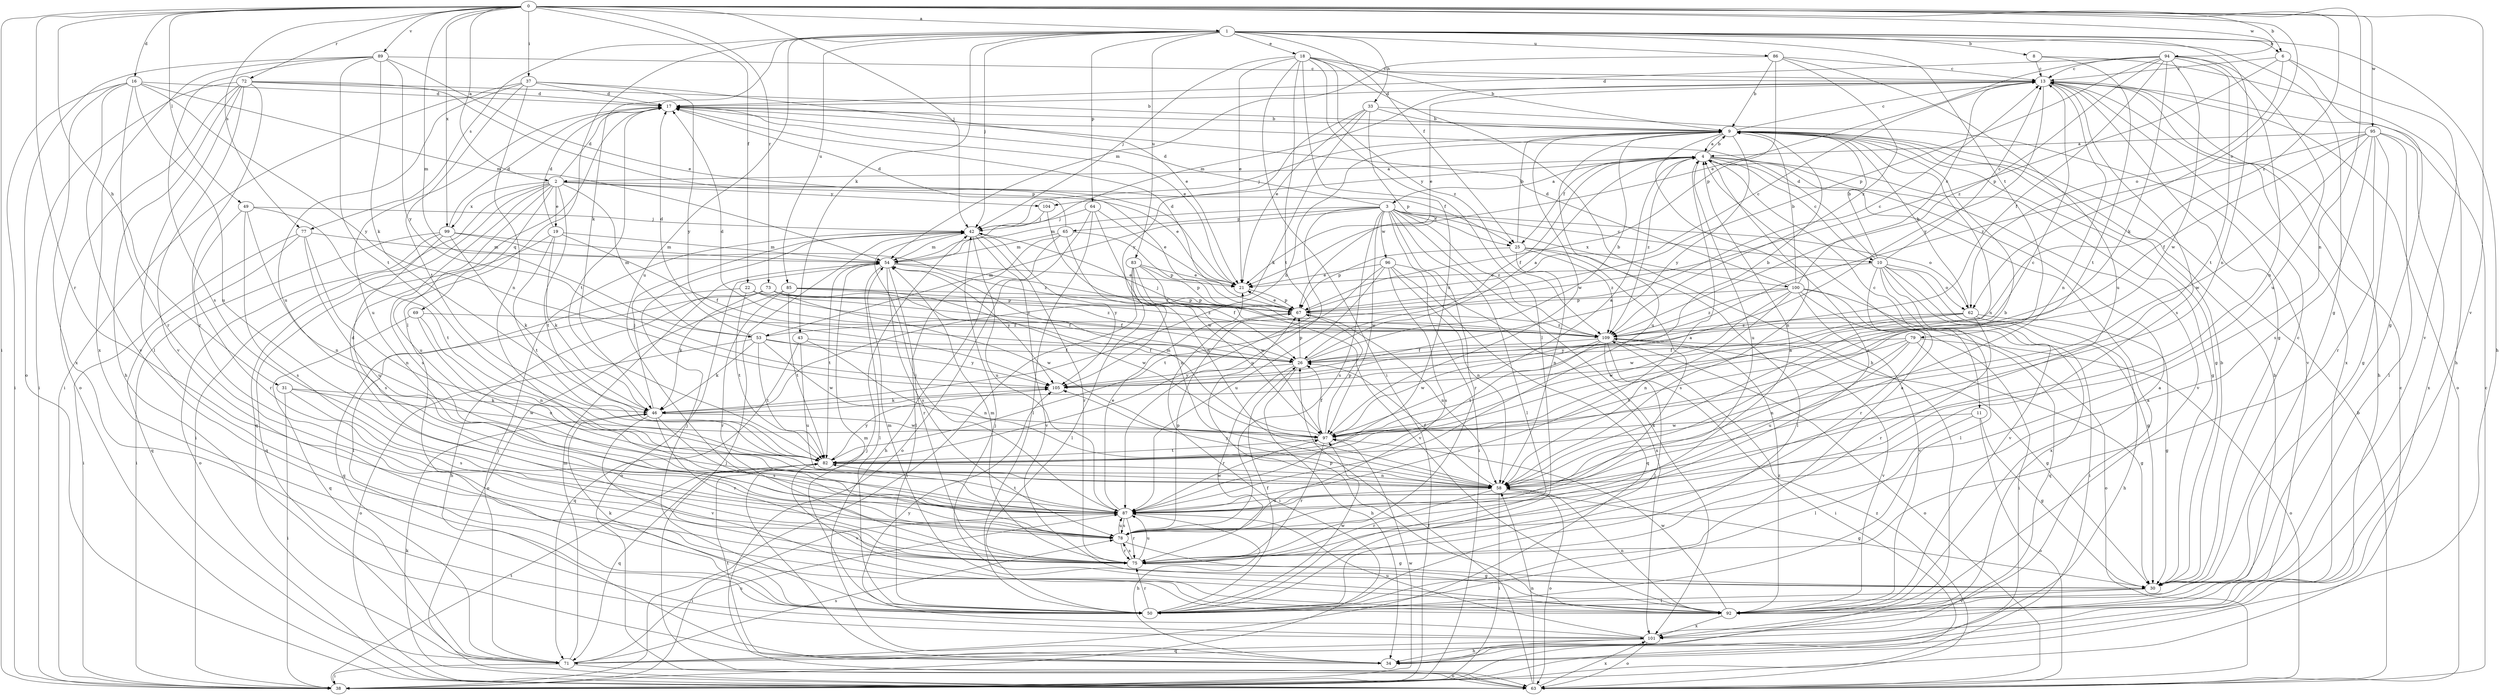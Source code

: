strict digraph  {
0;
1;
2;
3;
4;
6;
8;
9;
10;
11;
13;
16;
17;
18;
19;
21;
22;
25;
26;
30;
31;
33;
34;
37;
38;
42;
43;
46;
49;
50;
53;
54;
58;
62;
63;
64;
65;
67;
69;
71;
72;
73;
75;
77;
78;
79;
82;
83;
85;
86;
87;
89;
92;
94;
95;
96;
97;
99;
100;
101;
104;
105;
109;
0 -> 1  [label=a];
0 -> 2  [label=a];
0 -> 6  [label=b];
0 -> 16  [label=d];
0 -> 22  [label=f];
0 -> 31  [label=h];
0 -> 37  [label=i];
0 -> 38  [label=i];
0 -> 42  [label=j];
0 -> 49  [label=l];
0 -> 53  [label=m];
0 -> 58  [label=n];
0 -> 62  [label=o];
0 -> 72  [label=r];
0 -> 73  [label=r];
0 -> 75  [label=r];
0 -> 77  [label=s];
0 -> 89  [label=v];
0 -> 92  [label=v];
0 -> 94  [label=w];
0 -> 95  [label=w];
0 -> 99  [label=x];
0 -> 109  [label=z];
1 -> 6  [label=b];
1 -> 8  [label=b];
1 -> 18  [label=e];
1 -> 25  [label=f];
1 -> 30  [label=g];
1 -> 33  [label=h];
1 -> 34  [label=h];
1 -> 42  [label=j];
1 -> 43  [label=k];
1 -> 46  [label=k];
1 -> 50  [label=l];
1 -> 58  [label=n];
1 -> 64  [label=p];
1 -> 77  [label=s];
1 -> 79  [label=t];
1 -> 83  [label=u];
1 -> 85  [label=u];
1 -> 86  [label=u];
1 -> 87  [label=u];
2 -> 17  [label=d];
2 -> 19  [label=e];
2 -> 21  [label=e];
2 -> 25  [label=f];
2 -> 38  [label=i];
2 -> 53  [label=m];
2 -> 69  [label=q];
2 -> 71  [label=q];
2 -> 78  [label=s];
2 -> 82  [label=t];
2 -> 87  [label=u];
2 -> 99  [label=x];
2 -> 104  [label=y];
3 -> 10  [label=c];
3 -> 17  [label=d];
3 -> 25  [label=f];
3 -> 38  [label=i];
3 -> 50  [label=l];
3 -> 53  [label=m];
3 -> 54  [label=m];
3 -> 62  [label=o];
3 -> 65  [label=p];
3 -> 75  [label=r];
3 -> 78  [label=s];
3 -> 87  [label=u];
3 -> 96  [label=w];
3 -> 97  [label=w];
3 -> 100  [label=x];
3 -> 101  [label=x];
3 -> 109  [label=z];
4 -> 2  [label=a];
4 -> 3  [label=a];
4 -> 9  [label=b];
4 -> 10  [label=c];
4 -> 11  [label=c];
4 -> 25  [label=f];
4 -> 26  [label=f];
4 -> 30  [label=g];
4 -> 58  [label=n];
4 -> 87  [label=u];
4 -> 92  [label=v];
4 -> 104  [label=y];
4 -> 109  [label=z];
6 -> 13  [label=c];
6 -> 30  [label=g];
6 -> 62  [label=o];
6 -> 67  [label=p];
6 -> 92  [label=v];
8 -> 13  [label=c];
8 -> 34  [label=h];
8 -> 82  [label=t];
9 -> 4  [label=a];
9 -> 13  [label=c];
9 -> 30  [label=g];
9 -> 42  [label=j];
9 -> 58  [label=n];
9 -> 75  [label=r];
9 -> 87  [label=u];
9 -> 97  [label=w];
9 -> 105  [label=y];
10 -> 9  [label=b];
10 -> 13  [label=c];
10 -> 17  [label=d];
10 -> 21  [label=e];
10 -> 30  [label=g];
10 -> 38  [label=i];
10 -> 50  [label=l];
10 -> 62  [label=o];
10 -> 75  [label=r];
10 -> 92  [label=v];
10 -> 101  [label=x];
11 -> 30  [label=g];
11 -> 50  [label=l];
11 -> 63  [label=o];
11 -> 97  [label=w];
13 -> 17  [label=d];
13 -> 21  [label=e];
13 -> 30  [label=g];
13 -> 34  [label=h];
13 -> 54  [label=m];
13 -> 58  [label=n];
13 -> 63  [label=o];
13 -> 78  [label=s];
13 -> 101  [label=x];
13 -> 105  [label=y];
16 -> 17  [label=d];
16 -> 38  [label=i];
16 -> 54  [label=m];
16 -> 75  [label=r];
16 -> 87  [label=u];
16 -> 92  [label=v];
16 -> 101  [label=x];
16 -> 105  [label=y];
17 -> 9  [label=b];
17 -> 21  [label=e];
17 -> 82  [label=t];
17 -> 87  [label=u];
18 -> 9  [label=b];
18 -> 13  [label=c];
18 -> 21  [label=e];
18 -> 34  [label=h];
18 -> 38  [label=i];
18 -> 42  [label=j];
18 -> 50  [label=l];
18 -> 82  [label=t];
18 -> 87  [label=u];
18 -> 109  [label=z];
19 -> 17  [label=d];
19 -> 26  [label=f];
19 -> 46  [label=k];
19 -> 54  [label=m];
19 -> 71  [label=q];
19 -> 82  [label=t];
21 -> 67  [label=p];
22 -> 26  [label=f];
22 -> 50  [label=l];
22 -> 67  [label=p];
22 -> 82  [label=t];
22 -> 109  [label=z];
25 -> 9  [label=b];
25 -> 50  [label=l];
25 -> 58  [label=n];
25 -> 67  [label=p];
25 -> 78  [label=s];
25 -> 109  [label=z];
26 -> 4  [label=a];
26 -> 9  [label=b];
26 -> 17  [label=d];
26 -> 34  [label=h];
26 -> 67  [label=p];
26 -> 75  [label=r];
26 -> 105  [label=y];
30 -> 9  [label=b];
30 -> 13  [label=c];
30 -> 50  [label=l];
30 -> 54  [label=m];
30 -> 92  [label=v];
31 -> 38  [label=i];
31 -> 46  [label=k];
31 -> 78  [label=s];
31 -> 97  [label=w];
33 -> 9  [label=b];
33 -> 21  [label=e];
33 -> 46  [label=k];
33 -> 67  [label=p];
33 -> 92  [label=v];
33 -> 105  [label=y];
34 -> 42  [label=j];
34 -> 82  [label=t];
37 -> 17  [label=d];
37 -> 21  [label=e];
37 -> 38  [label=i];
37 -> 58  [label=n];
37 -> 82  [label=t];
37 -> 87  [label=u];
37 -> 105  [label=y];
38 -> 13  [label=c];
38 -> 82  [label=t];
38 -> 97  [label=w];
42 -> 54  [label=m];
42 -> 75  [label=r];
42 -> 87  [label=u];
42 -> 92  [label=v];
42 -> 105  [label=y];
43 -> 26  [label=f];
43 -> 58  [label=n];
43 -> 71  [label=q];
43 -> 87  [label=u];
46 -> 9  [label=b];
46 -> 42  [label=j];
46 -> 75  [label=r];
46 -> 78  [label=s];
46 -> 92  [label=v];
46 -> 97  [label=w];
49 -> 42  [label=j];
49 -> 58  [label=n];
49 -> 75  [label=r];
49 -> 78  [label=s];
49 -> 82  [label=t];
50 -> 4  [label=a];
50 -> 26  [label=f];
50 -> 42  [label=j];
50 -> 46  [label=k];
50 -> 54  [label=m];
50 -> 75  [label=r];
50 -> 97  [label=w];
53 -> 13  [label=c];
53 -> 17  [label=d];
53 -> 26  [label=f];
53 -> 46  [label=k];
53 -> 63  [label=o];
53 -> 82  [label=t];
53 -> 97  [label=w];
53 -> 105  [label=y];
54 -> 21  [label=e];
54 -> 50  [label=l];
54 -> 63  [label=o];
54 -> 75  [label=r];
54 -> 78  [label=s];
54 -> 82  [label=t];
54 -> 105  [label=y];
54 -> 109  [label=z];
58 -> 9  [label=b];
58 -> 26  [label=f];
58 -> 30  [label=g];
58 -> 38  [label=i];
58 -> 63  [label=o];
58 -> 75  [label=r];
58 -> 87  [label=u];
58 -> 105  [label=y];
62 -> 9  [label=b];
62 -> 30  [label=g];
62 -> 34  [label=h];
62 -> 75  [label=r];
62 -> 97  [label=w];
62 -> 105  [label=y];
62 -> 109  [label=z];
63 -> 9  [label=b];
63 -> 13  [label=c];
63 -> 26  [label=f];
63 -> 42  [label=j];
63 -> 46  [label=k];
63 -> 58  [label=n];
63 -> 101  [label=x];
63 -> 109  [label=z];
64 -> 21  [label=e];
64 -> 42  [label=j];
64 -> 50  [label=l];
64 -> 58  [label=n];
64 -> 63  [label=o];
65 -> 17  [label=d];
65 -> 34  [label=h];
65 -> 50  [label=l];
65 -> 54  [label=m];
65 -> 58  [label=n];
65 -> 67  [label=p];
67 -> 13  [label=c];
67 -> 17  [label=d];
67 -> 21  [label=e];
67 -> 38  [label=i];
67 -> 58  [label=n];
67 -> 109  [label=z];
69 -> 58  [label=n];
69 -> 71  [label=q];
69 -> 87  [label=u];
69 -> 109  [label=z];
71 -> 38  [label=i];
71 -> 42  [label=j];
71 -> 54  [label=m];
71 -> 63  [label=o];
71 -> 78  [label=s];
71 -> 87  [label=u];
72 -> 9  [label=b];
72 -> 17  [label=d];
72 -> 34  [label=h];
72 -> 38  [label=i];
72 -> 50  [label=l];
72 -> 63  [label=o];
72 -> 67  [label=p];
72 -> 75  [label=r];
72 -> 92  [label=v];
73 -> 26  [label=f];
73 -> 34  [label=h];
73 -> 46  [label=k];
73 -> 67  [label=p];
73 -> 71  [label=q];
73 -> 97  [label=w];
73 -> 109  [label=z];
75 -> 17  [label=d];
75 -> 30  [label=g];
75 -> 54  [label=m];
75 -> 78  [label=s];
75 -> 87  [label=u];
77 -> 38  [label=i];
77 -> 54  [label=m];
77 -> 58  [label=n];
77 -> 71  [label=q];
77 -> 87  [label=u];
78 -> 4  [label=a];
78 -> 30  [label=g];
78 -> 67  [label=p];
78 -> 75  [label=r];
78 -> 87  [label=u];
79 -> 26  [label=f];
79 -> 30  [label=g];
79 -> 58  [label=n];
79 -> 63  [label=o];
79 -> 82  [label=t];
79 -> 87  [label=u];
82 -> 58  [label=n];
82 -> 71  [label=q];
82 -> 92  [label=v];
82 -> 105  [label=y];
83 -> 21  [label=e];
83 -> 26  [label=f];
83 -> 38  [label=i];
83 -> 50  [label=l];
83 -> 67  [label=p];
83 -> 92  [label=v];
83 -> 97  [label=w];
85 -> 63  [label=o];
85 -> 67  [label=p];
85 -> 75  [label=r];
85 -> 82  [label=t];
85 -> 97  [label=w];
85 -> 109  [label=z];
86 -> 9  [label=b];
86 -> 13  [label=c];
86 -> 54  [label=m];
86 -> 67  [label=p];
86 -> 87  [label=u];
86 -> 109  [label=z];
87 -> 4  [label=a];
87 -> 21  [label=e];
87 -> 34  [label=h];
87 -> 38  [label=i];
87 -> 42  [label=j];
87 -> 75  [label=r];
87 -> 78  [label=s];
87 -> 82  [label=t];
87 -> 97  [label=w];
89 -> 13  [label=c];
89 -> 21  [label=e];
89 -> 46  [label=k];
89 -> 63  [label=o];
89 -> 78  [label=s];
89 -> 82  [label=t];
89 -> 101  [label=x];
89 -> 105  [label=y];
92 -> 4  [label=a];
92 -> 9  [label=b];
92 -> 42  [label=j];
92 -> 58  [label=n];
92 -> 67  [label=p];
92 -> 97  [label=w];
92 -> 101  [label=x];
92 -> 109  [label=z];
94 -> 13  [label=c];
94 -> 17  [label=d];
94 -> 21  [label=e];
94 -> 26  [label=f];
94 -> 46  [label=k];
94 -> 58  [label=n];
94 -> 67  [label=p];
94 -> 82  [label=t];
94 -> 87  [label=u];
94 -> 97  [label=w];
94 -> 109  [label=z];
95 -> 4  [label=a];
95 -> 26  [label=f];
95 -> 30  [label=g];
95 -> 50  [label=l];
95 -> 75  [label=r];
95 -> 78  [label=s];
95 -> 97  [label=w];
95 -> 101  [label=x];
95 -> 109  [label=z];
96 -> 21  [label=e];
96 -> 58  [label=n];
96 -> 71  [label=q];
96 -> 78  [label=s];
96 -> 82  [label=t];
96 -> 87  [label=u];
96 -> 101  [label=x];
97 -> 4  [label=a];
97 -> 13  [label=c];
97 -> 26  [label=f];
97 -> 54  [label=m];
97 -> 67  [label=p];
97 -> 75  [label=r];
97 -> 82  [label=t];
99 -> 17  [label=d];
99 -> 38  [label=i];
99 -> 46  [label=k];
99 -> 54  [label=m];
99 -> 63  [label=o];
99 -> 78  [label=s];
99 -> 109  [label=z];
100 -> 9  [label=b];
100 -> 13  [label=c];
100 -> 17  [label=d];
100 -> 38  [label=i];
100 -> 58  [label=n];
100 -> 63  [label=o];
100 -> 67  [label=p];
100 -> 71  [label=q];
100 -> 92  [label=v];
100 -> 97  [label=w];
100 -> 109  [label=z];
101 -> 4  [label=a];
101 -> 34  [label=h];
101 -> 63  [label=o];
101 -> 71  [label=q];
101 -> 87  [label=u];
101 -> 105  [label=y];
104 -> 42  [label=j];
104 -> 97  [label=w];
105 -> 9  [label=b];
105 -> 46  [label=k];
109 -> 26  [label=f];
109 -> 30  [label=g];
109 -> 38  [label=i];
109 -> 42  [label=j];
109 -> 50  [label=l];
109 -> 63  [label=o];
109 -> 82  [label=t];
109 -> 92  [label=v];
109 -> 97  [label=w];
}
